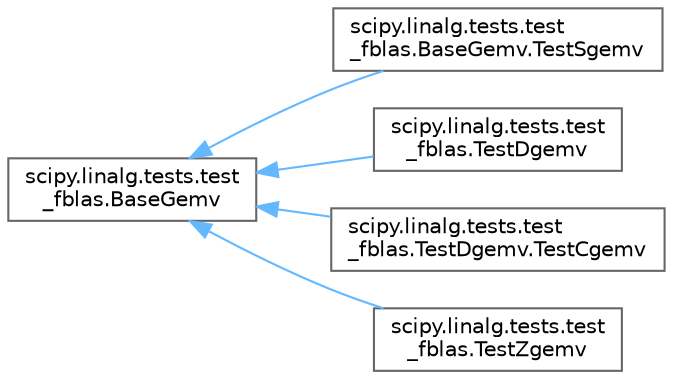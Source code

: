 digraph "Graphical Class Hierarchy"
{
 // LATEX_PDF_SIZE
  bgcolor="transparent";
  edge [fontname=Helvetica,fontsize=10,labelfontname=Helvetica,labelfontsize=10];
  node [fontname=Helvetica,fontsize=10,shape=box,height=0.2,width=0.4];
  rankdir="LR";
  Node0 [id="Node000000",label="scipy.linalg.tests.test\l_fblas.BaseGemv",height=0.2,width=0.4,color="grey40", fillcolor="white", style="filled",URL="$dc/db8/classscipy_1_1linalg_1_1tests_1_1test__fblas_1_1BaseGemv.html",tooltip=" "];
  Node0 -> Node1 [id="edge5188_Node000000_Node000001",dir="back",color="steelblue1",style="solid",tooltip=" "];
  Node1 [id="Node000001",label="scipy.linalg.tests.test\l_fblas.BaseGemv.TestSgemv",height=0.2,width=0.4,color="grey40", fillcolor="white", style="filled",URL="$d2/da2/classscipy_1_1linalg_1_1tests_1_1test__fblas_1_1BaseGemv_1_1TestSgemv.html",tooltip=" "];
  Node0 -> Node2 [id="edge5189_Node000000_Node000002",dir="back",color="steelblue1",style="solid",tooltip=" "];
  Node2 [id="Node000002",label="scipy.linalg.tests.test\l_fblas.TestDgemv",height=0.2,width=0.4,color="grey40", fillcolor="white", style="filled",URL="$de/dfb/classscipy_1_1linalg_1_1tests_1_1test__fblas_1_1TestDgemv.html",tooltip=" "];
  Node0 -> Node3 [id="edge5190_Node000000_Node000003",dir="back",color="steelblue1",style="solid",tooltip=" "];
  Node3 [id="Node000003",label="scipy.linalg.tests.test\l_fblas.TestDgemv.TestCgemv",height=0.2,width=0.4,color="grey40", fillcolor="white", style="filled",URL="$d0/d86/classscipy_1_1linalg_1_1tests_1_1test__fblas_1_1TestDgemv_1_1TestCgemv.html",tooltip=" "];
  Node0 -> Node4 [id="edge5191_Node000000_Node000004",dir="back",color="steelblue1",style="solid",tooltip=" "];
  Node4 [id="Node000004",label="scipy.linalg.tests.test\l_fblas.TestZgemv",height=0.2,width=0.4,color="grey40", fillcolor="white", style="filled",URL="$dd/d08/classscipy_1_1linalg_1_1tests_1_1test__fblas_1_1TestZgemv.html",tooltip=" "];
}
